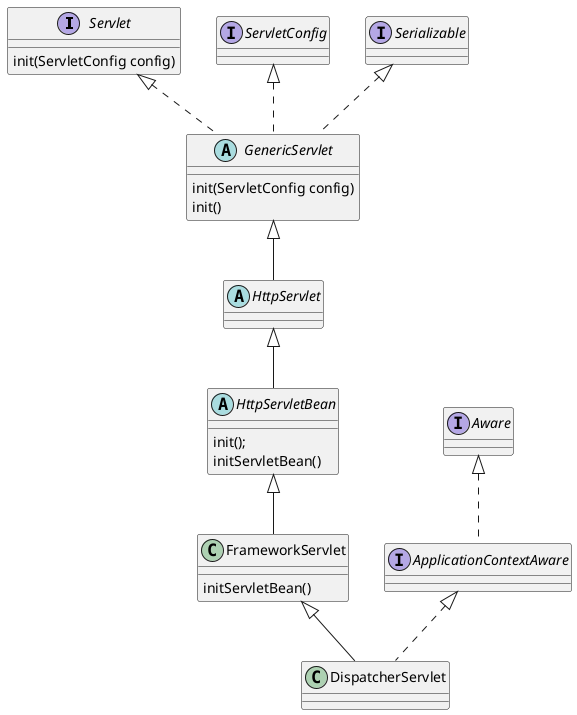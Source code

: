 @startuml

interface Servlet {
    init(ServletConfig config)
}
interface ServletConfig
interface Serializable

abstract class  GenericServlet{
    init(ServletConfig config)
    init()
}

abstract class HttpServlet{

}

abstract class FrameworkServlet

class DispatcherServlet


interface Aware
interface ApplicationContextAware


abstract class HttpServletBean{
    init();
    initServletBean()
}

class FrameworkServlet {
    initServletBean()
}


Aware <|.. ApplicationContextAware
ApplicationContextAware <|.. DispatcherServlet


Servlet <|.. GenericServlet
ServletConfig <|.. GenericServlet
Serializable <|.. GenericServlet

GenericServlet <|-- HttpServlet
HttpServlet <|-- HttpServletBean
HttpServletBean <|-- FrameworkServlet
FrameworkServlet <|-- DispatcherServlet


@enduml